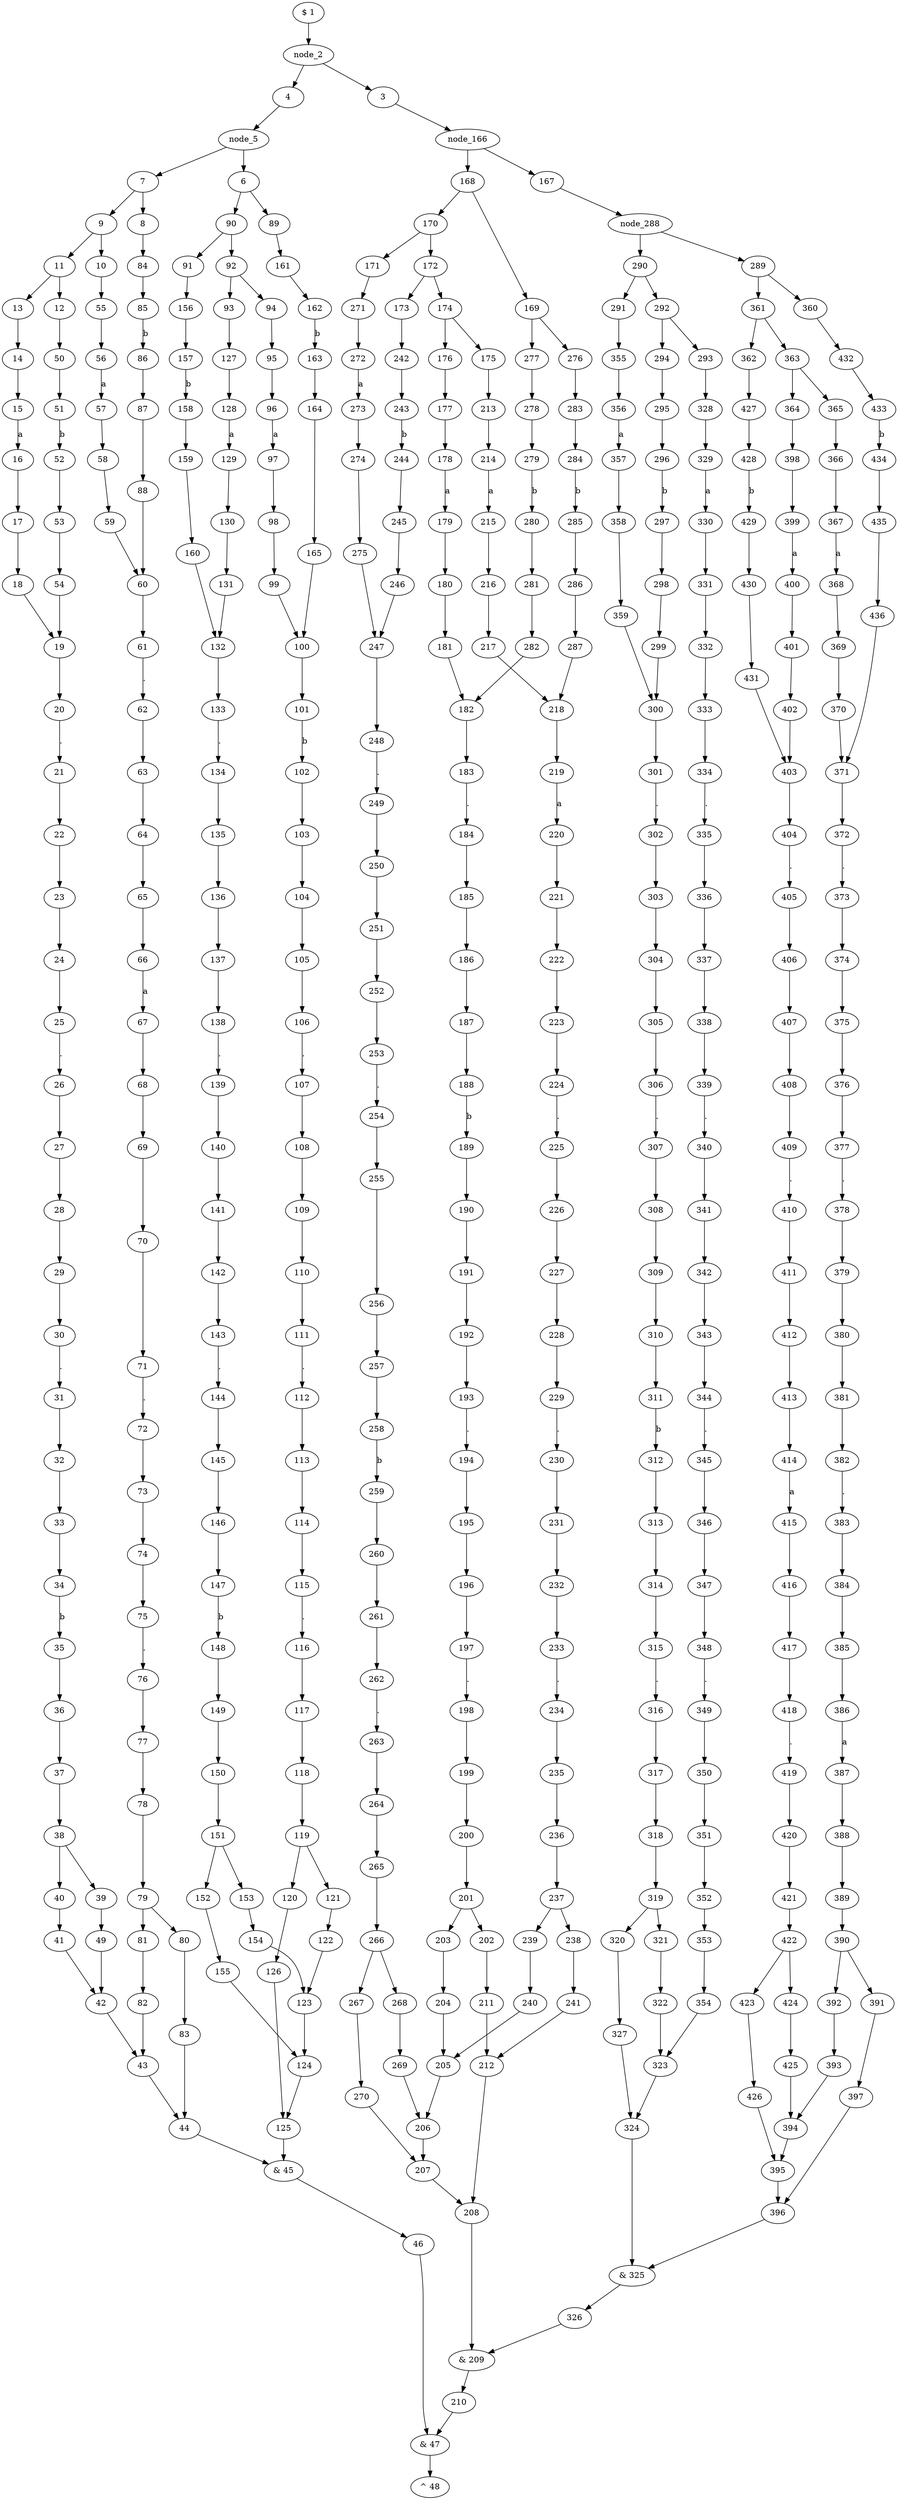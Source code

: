 digraph G {
	node_1 [label="$ 1"]
		node_1 -> node_2
		node_2 -> node_3
		node_2 -> node_4
	node_4 [label="4"]
		node_4 -> node_5
		node_5 -> node_6
		node_5 -> node_7
	node_7 [label="7"]
		node_7 -> node_8
		node_7 -> node_9
	node_9 [label="9"]
		node_9 -> node_10
		node_9 -> node_11
	node_11 [label="11"]
		node_11 -> node_12
		node_11 -> node_13
	node_13 [label="13"]
		node_13 -> node_14
	node_14 [label="14"]
		node_14 -> node_15
	node_15 [label="15"]
		node_15 -> node_16[label = "a"]
	node_16 [label="16"]
		node_16 -> node_17
	node_17 [label="17"]
		node_17 -> node_18
	node_18 [label="18"]
		node_18 -> node_19
	node_19 [label="19"]
		node_19 -> node_20
	node_20 [label="20"]
		node_20 -> node_21[label = "."]
	node_21 [label="21"]
		node_21 -> node_22
	node_22 [label="22"]
		node_22 -> node_23
	node_23 [label="23"]
		node_23 -> node_24
	node_24 [label="24"]
		node_24 -> node_25
	node_25 [label="25"]
		node_25 -> node_26[label = "."]
	node_26 [label="26"]
		node_26 -> node_27
	node_27 [label="27"]
		node_27 -> node_28
	node_28 [label="28"]
		node_28 -> node_29
	node_29 [label="29"]
		node_29 -> node_30
	node_30 [label="30"]
		node_30 -> node_31[label = "."]
	node_31 [label="31"]
		node_31 -> node_32
	node_32 [label="32"]
		node_32 -> node_33
	node_33 [label="33"]
		node_33 -> node_34
	node_34 [label="34"]
		node_34 -> node_35[label = "b"]
	node_35 [label="35"]
		node_35 -> node_36
	node_36 [label="36"]
		node_36 -> node_37
	node_37 [label="37"]
		node_37 -> node_38
	node_38 [label="38"]
		node_38 -> node_39
		node_38 -> node_40
	node_40 [label="40"]
		node_40 -> node_41
	node_41 [label="41"]
		node_41 -> node_42
	node_42 [label="42"]
		node_42 -> node_43
	node_43 [label="43"]
		node_43 -> node_44
	node_44 [label="44"]
		node_44 -> node_45
	node_45 [label="& 45"]
		node_45 -> node_46
	node_46 [label="46"]
		node_46 -> node_47
	node_47 [label="& 47"]
		node_47 -> node_48
	node_48 [label="^ 48"]
	node_39 [label="39"]
		node_39 -> node_49
	node_49 [label="49"]
		node_49 -> node_42
	node_12 [label="12"]
		node_12 -> node_50
	node_50 [label="50"]
		node_50 -> node_51
	node_51 [label="51"]
		node_51 -> node_52[label = "b"]
	node_52 [label="52"]
		node_52 -> node_53
	node_53 [label="53"]
		node_53 -> node_54
	node_54 [label="54"]
		node_54 -> node_19
	node_10 [label="10"]
		node_10 -> node_55
	node_55 [label="55"]
		node_55 -> node_56
	node_56 [label="56"]
		node_56 -> node_57[label = "a"]
	node_57 [label="57"]
		node_57 -> node_58
	node_58 [label="58"]
		node_58 -> node_59
	node_59 [label="59"]
		node_59 -> node_60
	node_60 [label="60"]
		node_60 -> node_61
	node_61 [label="61"]
		node_61 -> node_62[label = "."]
	node_62 [label="62"]
		node_62 -> node_63
	node_63 [label="63"]
		node_63 -> node_64
	node_64 [label="64"]
		node_64 -> node_65
	node_65 [label="65"]
		node_65 -> node_66
	node_66 [label="66"]
		node_66 -> node_67[label = "a"]
	node_67 [label="67"]
		node_67 -> node_68
	node_68 [label="68"]
		node_68 -> node_69
	node_69 [label="69"]
		node_69 -> node_70
	node_70 [label="70"]
		node_70 -> node_71
	node_71 [label="71"]
		node_71 -> node_72[label = "."]
	node_72 [label="72"]
		node_72 -> node_73
	node_73 [label="73"]
		node_73 -> node_74
	node_74 [label="74"]
		node_74 -> node_75
	node_75 [label="75"]
		node_75 -> node_76[label = "."]
	node_76 [label="76"]
		node_76 -> node_77
	node_77 [label="77"]
		node_77 -> node_78
	node_78 [label="78"]
		node_78 -> node_79
	node_79 [label="79"]
		node_79 -> node_80
		node_79 -> node_81
	node_81 [label="81"]
		node_81 -> node_82
	node_82 [label="82"]
		node_82 -> node_43
	node_80 [label="80"]
		node_80 -> node_83
	node_83 [label="83"]
		node_83 -> node_44
	node_8 [label="8"]
		node_8 -> node_84
	node_84 [label="84"]
		node_84 -> node_85
	node_85 [label="85"]
		node_85 -> node_86[label = "b"]
	node_86 [label="86"]
		node_86 -> node_87
	node_87 [label="87"]
		node_87 -> node_88
	node_88 [label="88"]
		node_88 -> node_60
	node_6 [label="6"]
		node_6 -> node_89
		node_6 -> node_90
	node_90 [label="90"]
		node_90 -> node_91
		node_90 -> node_92
	node_92 [label="92"]
		node_92 -> node_93
		node_92 -> node_94
	node_94 [label="94"]
		node_94 -> node_95
	node_95 [label="95"]
		node_95 -> node_96
	node_96 [label="96"]
		node_96 -> node_97[label = "a"]
	node_97 [label="97"]
		node_97 -> node_98
	node_98 [label="98"]
		node_98 -> node_99
	node_99 [label="99"]
		node_99 -> node_100
	node_100 [label="100"]
		node_100 -> node_101
	node_101 [label="101"]
		node_101 -> node_102[label = "b"]
	node_102 [label="102"]
		node_102 -> node_103
	node_103 [label="103"]
		node_103 -> node_104
	node_104 [label="104"]
		node_104 -> node_105
	node_105 [label="105"]
		node_105 -> node_106
	node_106 [label="106"]
		node_106 -> node_107[label = "."]
	node_107 [label="107"]
		node_107 -> node_108
	node_108 [label="108"]
		node_108 -> node_109
	node_109 [label="109"]
		node_109 -> node_110
	node_110 [label="110"]
		node_110 -> node_111
	node_111 [label="111"]
		node_111 -> node_112[label = "."]
	node_112 [label="112"]
		node_112 -> node_113
	node_113 [label="113"]
		node_113 -> node_114
	node_114 [label="114"]
		node_114 -> node_115
	node_115 [label="115"]
		node_115 -> node_116[label = "."]
	node_116 [label="116"]
		node_116 -> node_117
	node_117 [label="117"]
		node_117 -> node_118
	node_118 [label="118"]
		node_118 -> node_119
	node_119 [label="119"]
		node_119 -> node_120
		node_119 -> node_121
	node_121 [label="121"]
		node_121 -> node_122
	node_122 [label="122"]
		node_122 -> node_123
	node_123 [label="123"]
		node_123 -> node_124
	node_124 [label="124"]
		node_124 -> node_125
	node_125 [label="125"]
		node_125 -> node_45
	node_120 [label="120"]
		node_120 -> node_126
	node_126 [label="126"]
		node_126 -> node_125
	node_93 [label="93"]
		node_93 -> node_127
	node_127 [label="127"]
		node_127 -> node_128
	node_128 [label="128"]
		node_128 -> node_129[label = "a"]
	node_129 [label="129"]
		node_129 -> node_130
	node_130 [label="130"]
		node_130 -> node_131
	node_131 [label="131"]
		node_131 -> node_132
	node_132 [label="132"]
		node_132 -> node_133
	node_133 [label="133"]
		node_133 -> node_134[label = "."]
	node_134 [label="134"]
		node_134 -> node_135
	node_135 [label="135"]
		node_135 -> node_136
	node_136 [label="136"]
		node_136 -> node_137
	node_137 [label="137"]
		node_137 -> node_138
	node_138 [label="138"]
		node_138 -> node_139[label = "."]
	node_139 [label="139"]
		node_139 -> node_140
	node_140 [label="140"]
		node_140 -> node_141
	node_141 [label="141"]
		node_141 -> node_142
	node_142 [label="142"]
		node_142 -> node_143
	node_143 [label="143"]
		node_143 -> node_144[label = "."]
	node_144 [label="144"]
		node_144 -> node_145
	node_145 [label="145"]
		node_145 -> node_146
	node_146 [label="146"]
		node_146 -> node_147
	node_147 [label="147"]
		node_147 -> node_148[label = "b"]
	node_148 [label="148"]
		node_148 -> node_149
	node_149 [label="149"]
		node_149 -> node_150
	node_150 [label="150"]
		node_150 -> node_151
	node_151 [label="151"]
		node_151 -> node_152
		node_151 -> node_153
	node_153 [label="153"]
		node_153 -> node_154
	node_154 [label="154"]
		node_154 -> node_123
	node_152 [label="152"]
		node_152 -> node_155
	node_155 [label="155"]
		node_155 -> node_124
	node_91 [label="91"]
		node_91 -> node_156
	node_156 [label="156"]
		node_156 -> node_157
	node_157 [label="157"]
		node_157 -> node_158[label = "b"]
	node_158 [label="158"]
		node_158 -> node_159
	node_159 [label="159"]
		node_159 -> node_160
	node_160 [label="160"]
		node_160 -> node_132
	node_89 [label="89"]
		node_89 -> node_161
	node_161 [label="161"]
		node_161 -> node_162
	node_162 [label="162"]
		node_162 -> node_163[label = "b"]
	node_163 [label="163"]
		node_163 -> node_164
	node_164 [label="164"]
		node_164 -> node_165
	node_165 [label="165"]
		node_165 -> node_100
	node_3 [label="3"]
		node_3 -> node_166
		node_166 -> node_167
		node_166 -> node_168
	node_168 [label="168"]
		node_168 -> node_169
		node_168 -> node_170
	node_170 [label="170"]
		node_170 -> node_171
		node_170 -> node_172
	node_172 [label="172"]
		node_172 -> node_173
		node_172 -> node_174
	node_174 [label="174"]
		node_174 -> node_175
		node_174 -> node_176
	node_176 [label="176"]
		node_176 -> node_177
	node_177 [label="177"]
		node_177 -> node_178
	node_178 [label="178"]
		node_178 -> node_179[label = "a"]
	node_179 [label="179"]
		node_179 -> node_180
	node_180 [label="180"]
		node_180 -> node_181
	node_181 [label="181"]
		node_181 -> node_182
	node_182 [label="182"]
		node_182 -> node_183
	node_183 [label="183"]
		node_183 -> node_184[label = "."]
	node_184 [label="184"]
		node_184 -> node_185
	node_185 [label="185"]
		node_185 -> node_186
	node_186 [label="186"]
		node_186 -> node_187
	node_187 [label="187"]
		node_187 -> node_188
	node_188 [label="188"]
		node_188 -> node_189[label = "b"]
	node_189 [label="189"]
		node_189 -> node_190
	node_190 [label="190"]
		node_190 -> node_191
	node_191 [label="191"]
		node_191 -> node_192
	node_192 [label="192"]
		node_192 -> node_193
	node_193 [label="193"]
		node_193 -> node_194[label = "."]
	node_194 [label="194"]
		node_194 -> node_195
	node_195 [label="195"]
		node_195 -> node_196
	node_196 [label="196"]
		node_196 -> node_197
	node_197 [label="197"]
		node_197 -> node_198[label = "."]
	node_198 [label="198"]
		node_198 -> node_199
	node_199 [label="199"]
		node_199 -> node_200
	node_200 [label="200"]
		node_200 -> node_201
	node_201 [label="201"]
		node_201 -> node_202
		node_201 -> node_203
	node_203 [label="203"]
		node_203 -> node_204
	node_204 [label="204"]
		node_204 -> node_205
	node_205 [label="205"]
		node_205 -> node_206
	node_206 [label="206"]
		node_206 -> node_207
	node_207 [label="207"]
		node_207 -> node_208
	node_208 [label="208"]
		node_208 -> node_209
	node_209 [label="& 209"]
		node_209 -> node_210
	node_210 [label="210"]
		node_210 -> node_47
	node_202 [label="202"]
		node_202 -> node_211
	node_211 [label="211"]
		node_211 -> node_212
	node_212 [label="212"]
		node_212 -> node_208
	node_175 [label="175"]
		node_175 -> node_213
	node_213 [label="213"]
		node_213 -> node_214
	node_214 [label="214"]
		node_214 -> node_215[label = "a"]
	node_215 [label="215"]
		node_215 -> node_216
	node_216 [label="216"]
		node_216 -> node_217
	node_217 [label="217"]
		node_217 -> node_218
	node_218 [label="218"]
		node_218 -> node_219
	node_219 [label="219"]
		node_219 -> node_220[label = "a"]
	node_220 [label="220"]
		node_220 -> node_221
	node_221 [label="221"]
		node_221 -> node_222
	node_222 [label="222"]
		node_222 -> node_223
	node_223 [label="223"]
		node_223 -> node_224
	node_224 [label="224"]
		node_224 -> node_225[label = "."]
	node_225 [label="225"]
		node_225 -> node_226
	node_226 [label="226"]
		node_226 -> node_227
	node_227 [label="227"]
		node_227 -> node_228
	node_228 [label="228"]
		node_228 -> node_229
	node_229 [label="229"]
		node_229 -> node_230[label = "."]
	node_230 [label="230"]
		node_230 -> node_231
	node_231 [label="231"]
		node_231 -> node_232
	node_232 [label="232"]
		node_232 -> node_233
	node_233 [label="233"]
		node_233 -> node_234[label = "."]
	node_234 [label="234"]
		node_234 -> node_235
	node_235 [label="235"]
		node_235 -> node_236
	node_236 [label="236"]
		node_236 -> node_237
	node_237 [label="237"]
		node_237 -> node_238
		node_237 -> node_239
	node_239 [label="239"]
		node_239 -> node_240
	node_240 [label="240"]
		node_240 -> node_205
	node_238 [label="238"]
		node_238 -> node_241
	node_241 [label="241"]
		node_241 -> node_212
	node_173 [label="173"]
		node_173 -> node_242
	node_242 [label="242"]
		node_242 -> node_243
	node_243 [label="243"]
		node_243 -> node_244[label = "b"]
	node_244 [label="244"]
		node_244 -> node_245
	node_245 [label="245"]
		node_245 -> node_246
	node_246 [label="246"]
		node_246 -> node_247
	node_247 [label="247"]
		node_247 -> node_248
	node_248 [label="248"]
		node_248 -> node_249[label = "."]
	node_249 [label="249"]
		node_249 -> node_250
	node_250 [label="250"]
		node_250 -> node_251
	node_251 [label="251"]
		node_251 -> node_252
	node_252 [label="252"]
		node_252 -> node_253
	node_253 [label="253"]
		node_253 -> node_254[label = "."]
	node_254 [label="254"]
		node_254 -> node_255
	node_255 [label="255"]
		node_255 -> node_256
	node_256 [label="256"]
		node_256 -> node_257
	node_257 [label="257"]
		node_257 -> node_258
	node_258 [label="258"]
		node_258 -> node_259[label = "b"]
	node_259 [label="259"]
		node_259 -> node_260
	node_260 [label="260"]
		node_260 -> node_261
	node_261 [label="261"]
		node_261 -> node_262
	node_262 [label="262"]
		node_262 -> node_263[label = "."]
	node_263 [label="263"]
		node_263 -> node_264
	node_264 [label="264"]
		node_264 -> node_265
	node_265 [label="265"]
		node_265 -> node_266
	node_266 [label="266"]
		node_266 -> node_267
		node_266 -> node_268
	node_268 [label="268"]
		node_268 -> node_269
	node_269 [label="269"]
		node_269 -> node_206
	node_267 [label="267"]
		node_267 -> node_270
	node_270 [label="270"]
		node_270 -> node_207
	node_171 [label="171"]
		node_171 -> node_271
	node_271 [label="271"]
		node_271 -> node_272
	node_272 [label="272"]
		node_272 -> node_273[label = "a"]
	node_273 [label="273"]
		node_273 -> node_274
	node_274 [label="274"]
		node_274 -> node_275
	node_275 [label="275"]
		node_275 -> node_247
	node_169 [label="169"]
		node_169 -> node_276
		node_169 -> node_277
	node_277 [label="277"]
		node_277 -> node_278
	node_278 [label="278"]
		node_278 -> node_279
	node_279 [label="279"]
		node_279 -> node_280[label = "b"]
	node_280 [label="280"]
		node_280 -> node_281
	node_281 [label="281"]
		node_281 -> node_282
	node_282 [label="282"]
		node_282 -> node_182
	node_276 [label="276"]
		node_276 -> node_283
	node_283 [label="283"]
		node_283 -> node_284
	node_284 [label="284"]
		node_284 -> node_285[label = "b"]
	node_285 [label="285"]
		node_285 -> node_286
	node_286 [label="286"]
		node_286 -> node_287
	node_287 [label="287"]
		node_287 -> node_218
	node_167 [label="167"]
		node_167 -> node_288
		node_288 -> node_289
		node_288 -> node_290
	node_290 [label="290"]
		node_290 -> node_291
		node_290 -> node_292
	node_292 [label="292"]
		node_292 -> node_293
		node_292 -> node_294
	node_294 [label="294"]
		node_294 -> node_295
	node_295 [label="295"]
		node_295 -> node_296
	node_296 [label="296"]
		node_296 -> node_297[label = "b"]
	node_297 [label="297"]
		node_297 -> node_298
	node_298 [label="298"]
		node_298 -> node_299
	node_299 [label="299"]
		node_299 -> node_300
	node_300 [label="300"]
		node_300 -> node_301
	node_301 [label="301"]
		node_301 -> node_302[label = "."]
	node_302 [label="302"]
		node_302 -> node_303
	node_303 [label="303"]
		node_303 -> node_304
	node_304 [label="304"]
		node_304 -> node_305
	node_305 [label="305"]
		node_305 -> node_306
	node_306 [label="306"]
		node_306 -> node_307[label = "."]
	node_307 [label="307"]
		node_307 -> node_308
	node_308 [label="308"]
		node_308 -> node_309
	node_309 [label="309"]
		node_309 -> node_310
	node_310 [label="310"]
		node_310 -> node_311
	node_311 [label="311"]
		node_311 -> node_312[label = "b"]
	node_312 [label="312"]
		node_312 -> node_313
	node_313 [label="313"]
		node_313 -> node_314
	node_314 [label="314"]
		node_314 -> node_315
	node_315 [label="315"]
		node_315 -> node_316[label = "."]
	node_316 [label="316"]
		node_316 -> node_317
	node_317 [label="317"]
		node_317 -> node_318
	node_318 [label="318"]
		node_318 -> node_319
	node_319 [label="319"]
		node_319 -> node_320
		node_319 -> node_321
	node_321 [label="321"]
		node_321 -> node_322
	node_322 [label="322"]
		node_322 -> node_323
	node_323 [label="323"]
		node_323 -> node_324
	node_324 [label="324"]
		node_324 -> node_325
	node_325 [label="& 325"]
		node_325 -> node_326
	node_326 [label="326"]
		node_326 -> node_209
	node_320 [label="320"]
		node_320 -> node_327
	node_327 [label="327"]
		node_327 -> node_324
	node_293 [label="293"]
		node_293 -> node_328
	node_328 [label="328"]
		node_328 -> node_329
	node_329 [label="329"]
		node_329 -> node_330[label = "a"]
	node_330 [label="330"]
		node_330 -> node_331
	node_331 [label="331"]
		node_331 -> node_332
	node_332 [label="332"]
		node_332 -> node_333
	node_333 [label="333"]
		node_333 -> node_334
	node_334 [label="334"]
		node_334 -> node_335[label = "."]
	node_335 [label="335"]
		node_335 -> node_336
	node_336 [label="336"]
		node_336 -> node_337
	node_337 [label="337"]
		node_337 -> node_338
	node_338 [label="338"]
		node_338 -> node_339
	node_339 [label="339"]
		node_339 -> node_340[label = "."]
	node_340 [label="340"]
		node_340 -> node_341
	node_341 [label="341"]
		node_341 -> node_342
	node_342 [label="342"]
		node_342 -> node_343
	node_343 [label="343"]
		node_343 -> node_344
	node_344 [label="344"]
		node_344 -> node_345[label = "."]
	node_345 [label="345"]
		node_345 -> node_346
	node_346 [label="346"]
		node_346 -> node_347
	node_347 [label="347"]
		node_347 -> node_348
	node_348 [label="348"]
		node_348 -> node_349[label = "."]
	node_349 [label="349"]
		node_349 -> node_350
	node_350 [label="350"]
		node_350 -> node_351
	node_351 [label="351"]
		node_351 -> node_352
	node_352 [label="352"]
		node_352 -> node_353
	node_353 [label="353"]
		node_353 -> node_354
	node_354 [label="354"]
		node_354 -> node_323
	node_291 [label="291"]
		node_291 -> node_355
	node_355 [label="355"]
		node_355 -> node_356
	node_356 [label="356"]
		node_356 -> node_357[label = "a"]
	node_357 [label="357"]
		node_357 -> node_358
	node_358 [label="358"]
		node_358 -> node_359
	node_359 [label="359"]
		node_359 -> node_300
	node_289 [label="289"]
		node_289 -> node_360
		node_289 -> node_361
	node_361 [label="361"]
		node_361 -> node_362
		node_361 -> node_363
	node_363 [label="363"]
		node_363 -> node_364
		node_363 -> node_365
	node_365 [label="365"]
		node_365 -> node_366
	node_366 [label="366"]
		node_366 -> node_367
	node_367 [label="367"]
		node_367 -> node_368[label = "a"]
	node_368 [label="368"]
		node_368 -> node_369
	node_369 [label="369"]
		node_369 -> node_370
	node_370 [label="370"]
		node_370 -> node_371
	node_371 [label="371"]
		node_371 -> node_372
	node_372 [label="372"]
		node_372 -> node_373[label = "."]
	node_373 [label="373"]
		node_373 -> node_374
	node_374 [label="374"]
		node_374 -> node_375
	node_375 [label="375"]
		node_375 -> node_376
	node_376 [label="376"]
		node_376 -> node_377
	node_377 [label="377"]
		node_377 -> node_378[label = "."]
	node_378 [label="378"]
		node_378 -> node_379
	node_379 [label="379"]
		node_379 -> node_380
	node_380 [label="380"]
		node_380 -> node_381
	node_381 [label="381"]
		node_381 -> node_382
	node_382 [label="382"]
		node_382 -> node_383[label = "."]
	node_383 [label="383"]
		node_383 -> node_384
	node_384 [label="384"]
		node_384 -> node_385
	node_385 [label="385"]
		node_385 -> node_386
	node_386 [label="386"]
		node_386 -> node_387[label = "a"]
	node_387 [label="387"]
		node_387 -> node_388
	node_388 [label="388"]
		node_388 -> node_389
	node_389 [label="389"]
		node_389 -> node_390
	node_390 [label="390"]
		node_390 -> node_391
		node_390 -> node_392
	node_392 [label="392"]
		node_392 -> node_393
	node_393 [label="393"]
		node_393 -> node_394
	node_394 [label="394"]
		node_394 -> node_395
	node_395 [label="395"]
		node_395 -> node_396
	node_396 [label="396"]
		node_396 -> node_325
	node_391 [label="391"]
		node_391 -> node_397
	node_397 [label="397"]
		node_397 -> node_396
	node_364 [label="364"]
		node_364 -> node_398
	node_398 [label="398"]
		node_398 -> node_399
	node_399 [label="399"]
		node_399 -> node_400[label = "a"]
	node_400 [label="400"]
		node_400 -> node_401
	node_401 [label="401"]
		node_401 -> node_402
	node_402 [label="402"]
		node_402 -> node_403
	node_403 [label="403"]
		node_403 -> node_404
	node_404 [label="404"]
		node_404 -> node_405[label = "."]
	node_405 [label="405"]
		node_405 -> node_406
	node_406 [label="406"]
		node_406 -> node_407
	node_407 [label="407"]
		node_407 -> node_408
	node_408 [label="408"]
		node_408 -> node_409
	node_409 [label="409"]
		node_409 -> node_410[label = "."]
	node_410 [label="410"]
		node_410 -> node_411
	node_411 [label="411"]
		node_411 -> node_412
	node_412 [label="412"]
		node_412 -> node_413
	node_413 [label="413"]
		node_413 -> node_414
	node_414 [label="414"]
		node_414 -> node_415[label = "a"]
	node_415 [label="415"]
		node_415 -> node_416
	node_416 [label="416"]
		node_416 -> node_417
	node_417 [label="417"]
		node_417 -> node_418
	node_418 [label="418"]
		node_418 -> node_419[label = "."]
	node_419 [label="419"]
		node_419 -> node_420
	node_420 [label="420"]
		node_420 -> node_421
	node_421 [label="421"]
		node_421 -> node_422
	node_422 [label="422"]
		node_422 -> node_423
		node_422 -> node_424
	node_424 [label="424"]
		node_424 -> node_425
	node_425 [label="425"]
		node_425 -> node_394
	node_423 [label="423"]
		node_423 -> node_426
	node_426 [label="426"]
		node_426 -> node_395
	node_362 [label="362"]
		node_362 -> node_427
	node_427 [label="427"]
		node_427 -> node_428
	node_428 [label="428"]
		node_428 -> node_429[label = "b"]
	node_429 [label="429"]
		node_429 -> node_430
	node_430 [label="430"]
		node_430 -> node_431
	node_431 [label="431"]
		node_431 -> node_403
	node_360 [label="360"]
		node_360 -> node_432
	node_432 [label="432"]
		node_432 -> node_433
	node_433 [label="433"]
		node_433 -> node_434[label = "b"]
	node_434 [label="434"]
		node_434 -> node_435
	node_435 [label="435"]
		node_435 -> node_436
	node_436 [label="436"]
		node_436 -> node_371
}
